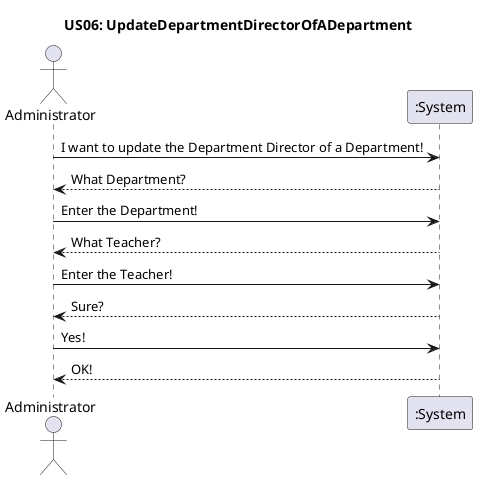 @startuml
title US06: UpdateDepartmentDirectorOfADepartment
actor Administrator
participant ":System" as System
Administrator -> System: I want to update the Department Director of a Department!
System --> Administrator: What Department?
Administrator -> System: Enter the Department!
System --> Administrator: What Teacher?
Administrator -> System: Enter the Teacher!
System --> Administrator: Sure?
Administrator -> System: Yes!
System --> Administrator: OK!

@enduml